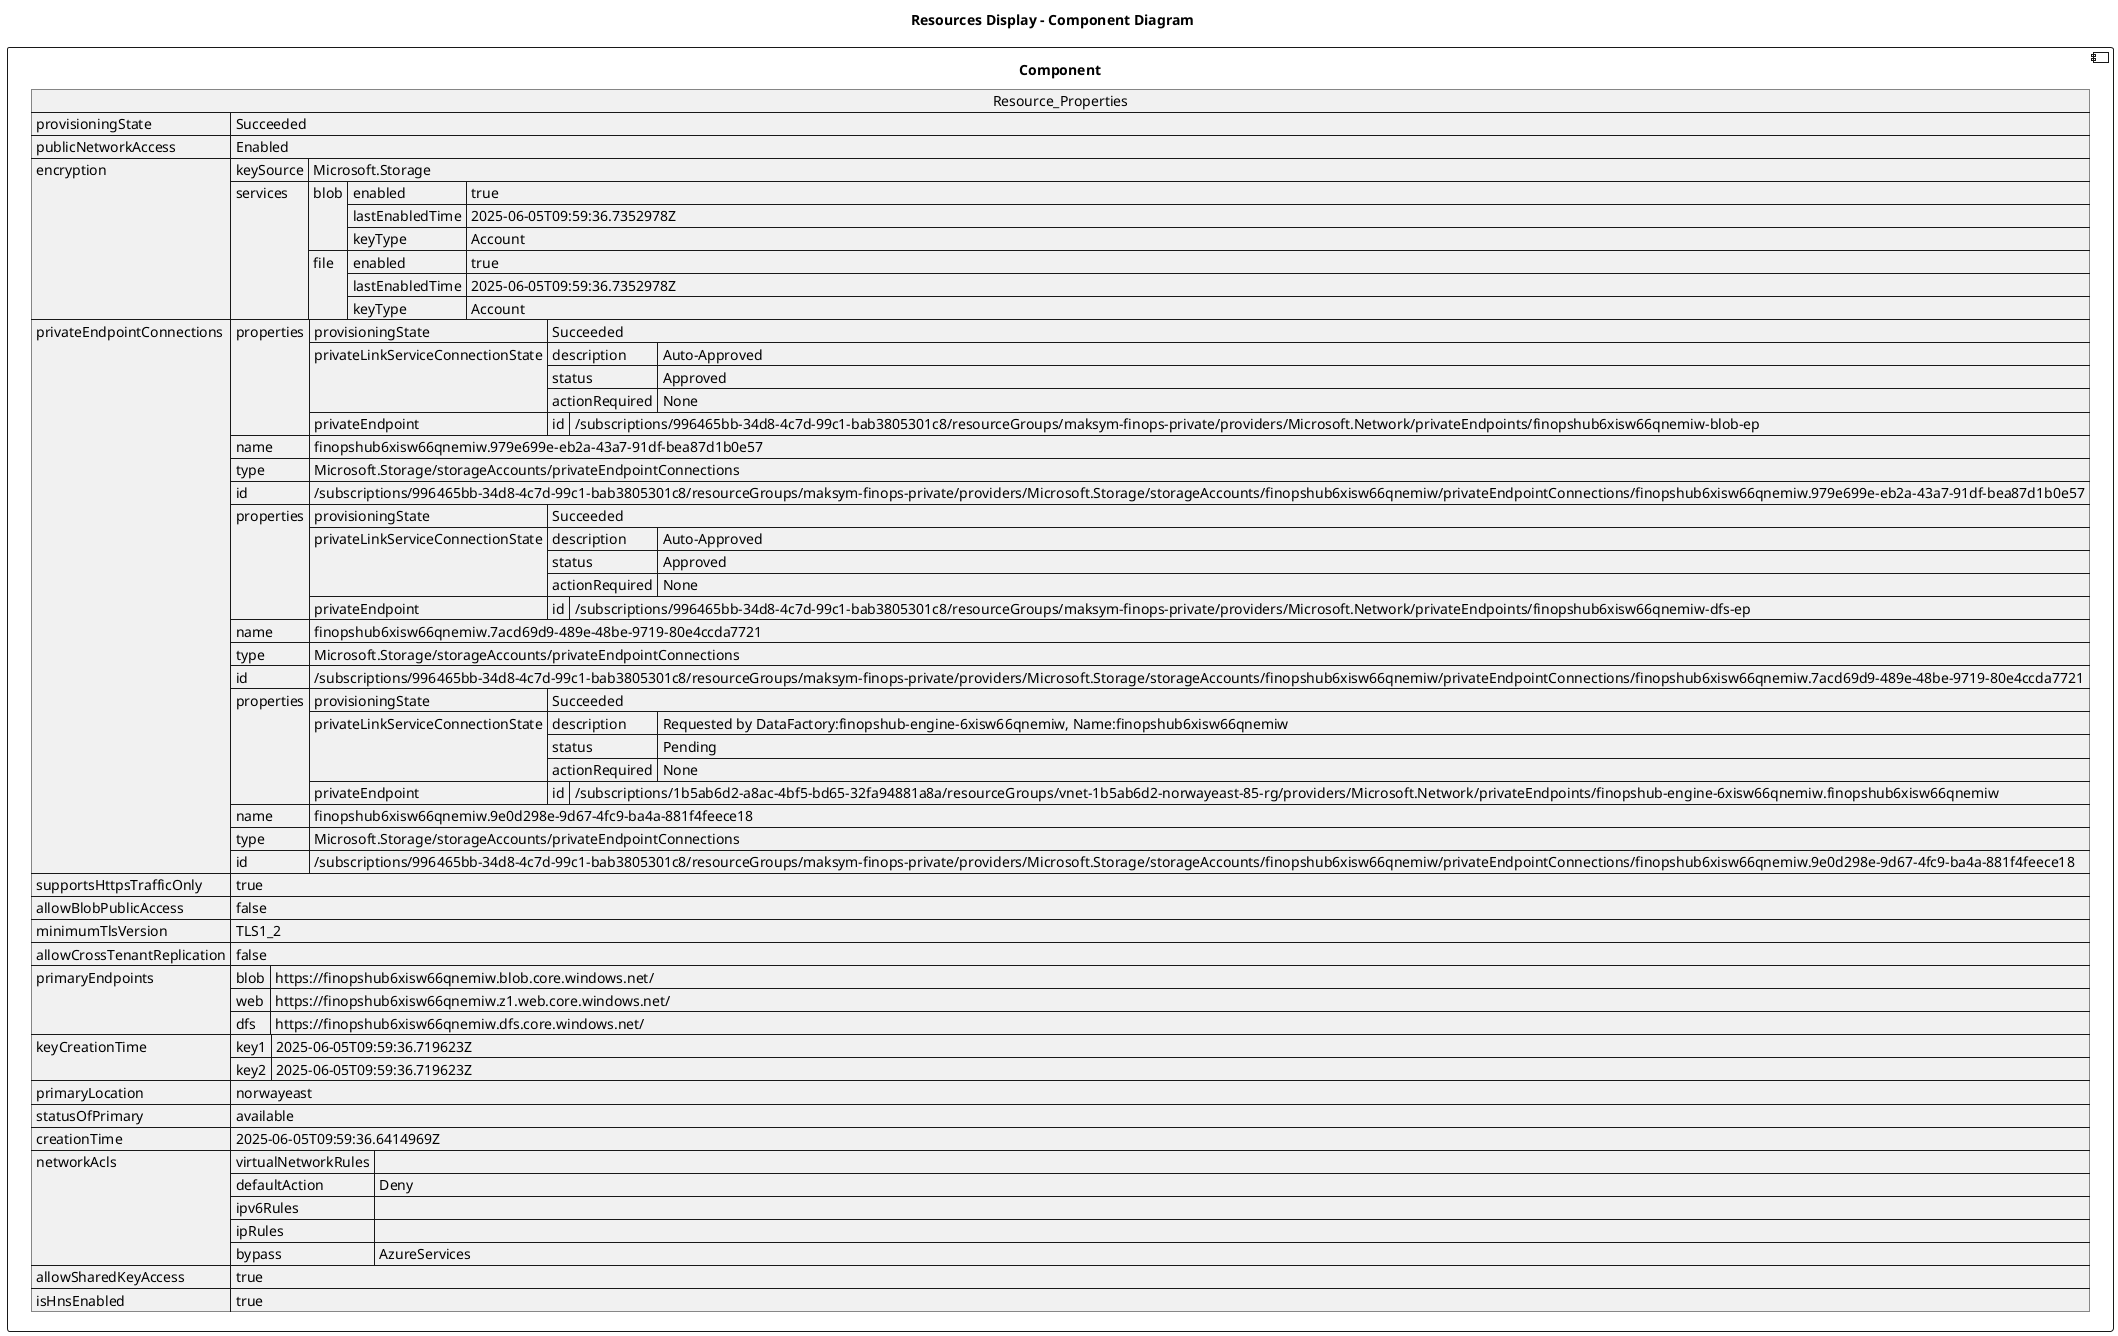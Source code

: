 @startuml

title Resources Display - Component Diagram

component Component {

json  Resource_Properties {
  "provisioningState": "Succeeded",
  "publicNetworkAccess": "Enabled",
  "encryption": {
    "keySource": "Microsoft.Storage",
    "services": {
      "blob": {
        "enabled": true,
        "lastEnabledTime": "2025-06-05T09:59:36.7352978Z",
        "keyType": "Account"
      },
      "file": {
        "enabled": true,
        "lastEnabledTime": "2025-06-05T09:59:36.7352978Z",
        "keyType": "Account"
      }
    }
  },
  "privateEndpointConnections": [
    {
      "properties": {
        "provisioningState": "Succeeded",
        "privateLinkServiceConnectionState": {
          "description": "Auto-Approved",
          "status": "Approved",
          "actionRequired": "None"
        },
        "privateEndpoint": {
          "id": "/subscriptions/996465bb-34d8-4c7d-99c1-bab3805301c8/resourceGroups/maksym-finops-private/providers/Microsoft.Network/privateEndpoints/finopshub6xisw66qnemiw-blob-ep"
        }
      },
      "name": "finopshub6xisw66qnemiw.979e699e-eb2a-43a7-91df-bea87d1b0e57",
      "type": "Microsoft.Storage/storageAccounts/privateEndpointConnections",
      "id": "/subscriptions/996465bb-34d8-4c7d-99c1-bab3805301c8/resourceGroups/maksym-finops-private/providers/Microsoft.Storage/storageAccounts/finopshub6xisw66qnemiw/privateEndpointConnections/finopshub6xisw66qnemiw.979e699e-eb2a-43a7-91df-bea87d1b0e57"
    },
    {
      "properties": {
        "provisioningState": "Succeeded",
        "privateLinkServiceConnectionState": {
          "description": "Auto-Approved",
          "status": "Approved",
          "actionRequired": "None"
        },
        "privateEndpoint": {
          "id": "/subscriptions/996465bb-34d8-4c7d-99c1-bab3805301c8/resourceGroups/maksym-finops-private/providers/Microsoft.Network/privateEndpoints/finopshub6xisw66qnemiw-dfs-ep"
        }
      },
      "name": "finopshub6xisw66qnemiw.7acd69d9-489e-48be-9719-80e4ccda7721",
      "type": "Microsoft.Storage/storageAccounts/privateEndpointConnections",
      "id": "/subscriptions/996465bb-34d8-4c7d-99c1-bab3805301c8/resourceGroups/maksym-finops-private/providers/Microsoft.Storage/storageAccounts/finopshub6xisw66qnemiw/privateEndpointConnections/finopshub6xisw66qnemiw.7acd69d9-489e-48be-9719-80e4ccda7721"
    },
    {
      "properties": {
        "provisioningState": "Succeeded",
        "privateLinkServiceConnectionState": {
          "description": "Requested by DataFactory:finopshub-engine-6xisw66qnemiw, Name:finopshub6xisw66qnemiw",
          "status": "Pending",
          "actionRequired": "None"
        },
        "privateEndpoint": {
          "id": "/subscriptions/1b5ab6d2-a8ac-4bf5-bd65-32fa94881a8a/resourceGroups/vnet-1b5ab6d2-norwayeast-85-rg/providers/Microsoft.Network/privateEndpoints/finopshub-engine-6xisw66qnemiw.finopshub6xisw66qnemiw"
        }
      },
      "name": "finopshub6xisw66qnemiw.9e0d298e-9d67-4fc9-ba4a-881f4feece18",
      "type": "Microsoft.Storage/storageAccounts/privateEndpointConnections",
      "id": "/subscriptions/996465bb-34d8-4c7d-99c1-bab3805301c8/resourceGroups/maksym-finops-private/providers/Microsoft.Storage/storageAccounts/finopshub6xisw66qnemiw/privateEndpointConnections/finopshub6xisw66qnemiw.9e0d298e-9d67-4fc9-ba4a-881f4feece18"
    }
  ],
  "supportsHttpsTrafficOnly": true,
  "allowBlobPublicAccess": false,
  "minimumTlsVersion": "TLS1_2",
  "allowCrossTenantReplication": false,
  "primaryEndpoints": {
    "blob": "https://finopshub6xisw66qnemiw.blob.core.windows.net/",
    "web": "https://finopshub6xisw66qnemiw.z1.web.core.windows.net/",
    "dfs": "https://finopshub6xisw66qnemiw.dfs.core.windows.net/"
  },
  "keyCreationTime": {
    "key1": "2025-06-05T09:59:36.719623Z",
    "key2": "2025-06-05T09:59:36.719623Z"
  },
  "primaryLocation": "norwayeast",
  "statusOfPrimary": "available",
  "creationTime": "2025-06-05T09:59:36.6414969Z",
  "networkAcls": {
    "virtualNetworkRules": [],
    "defaultAction": "Deny",
    "ipv6Rules": [],
    "ipRules": [],
    "bypass": "AzureServices"
  },
  "allowSharedKeyAccess": true,
  "isHnsEnabled": true
}
}
@enduml
